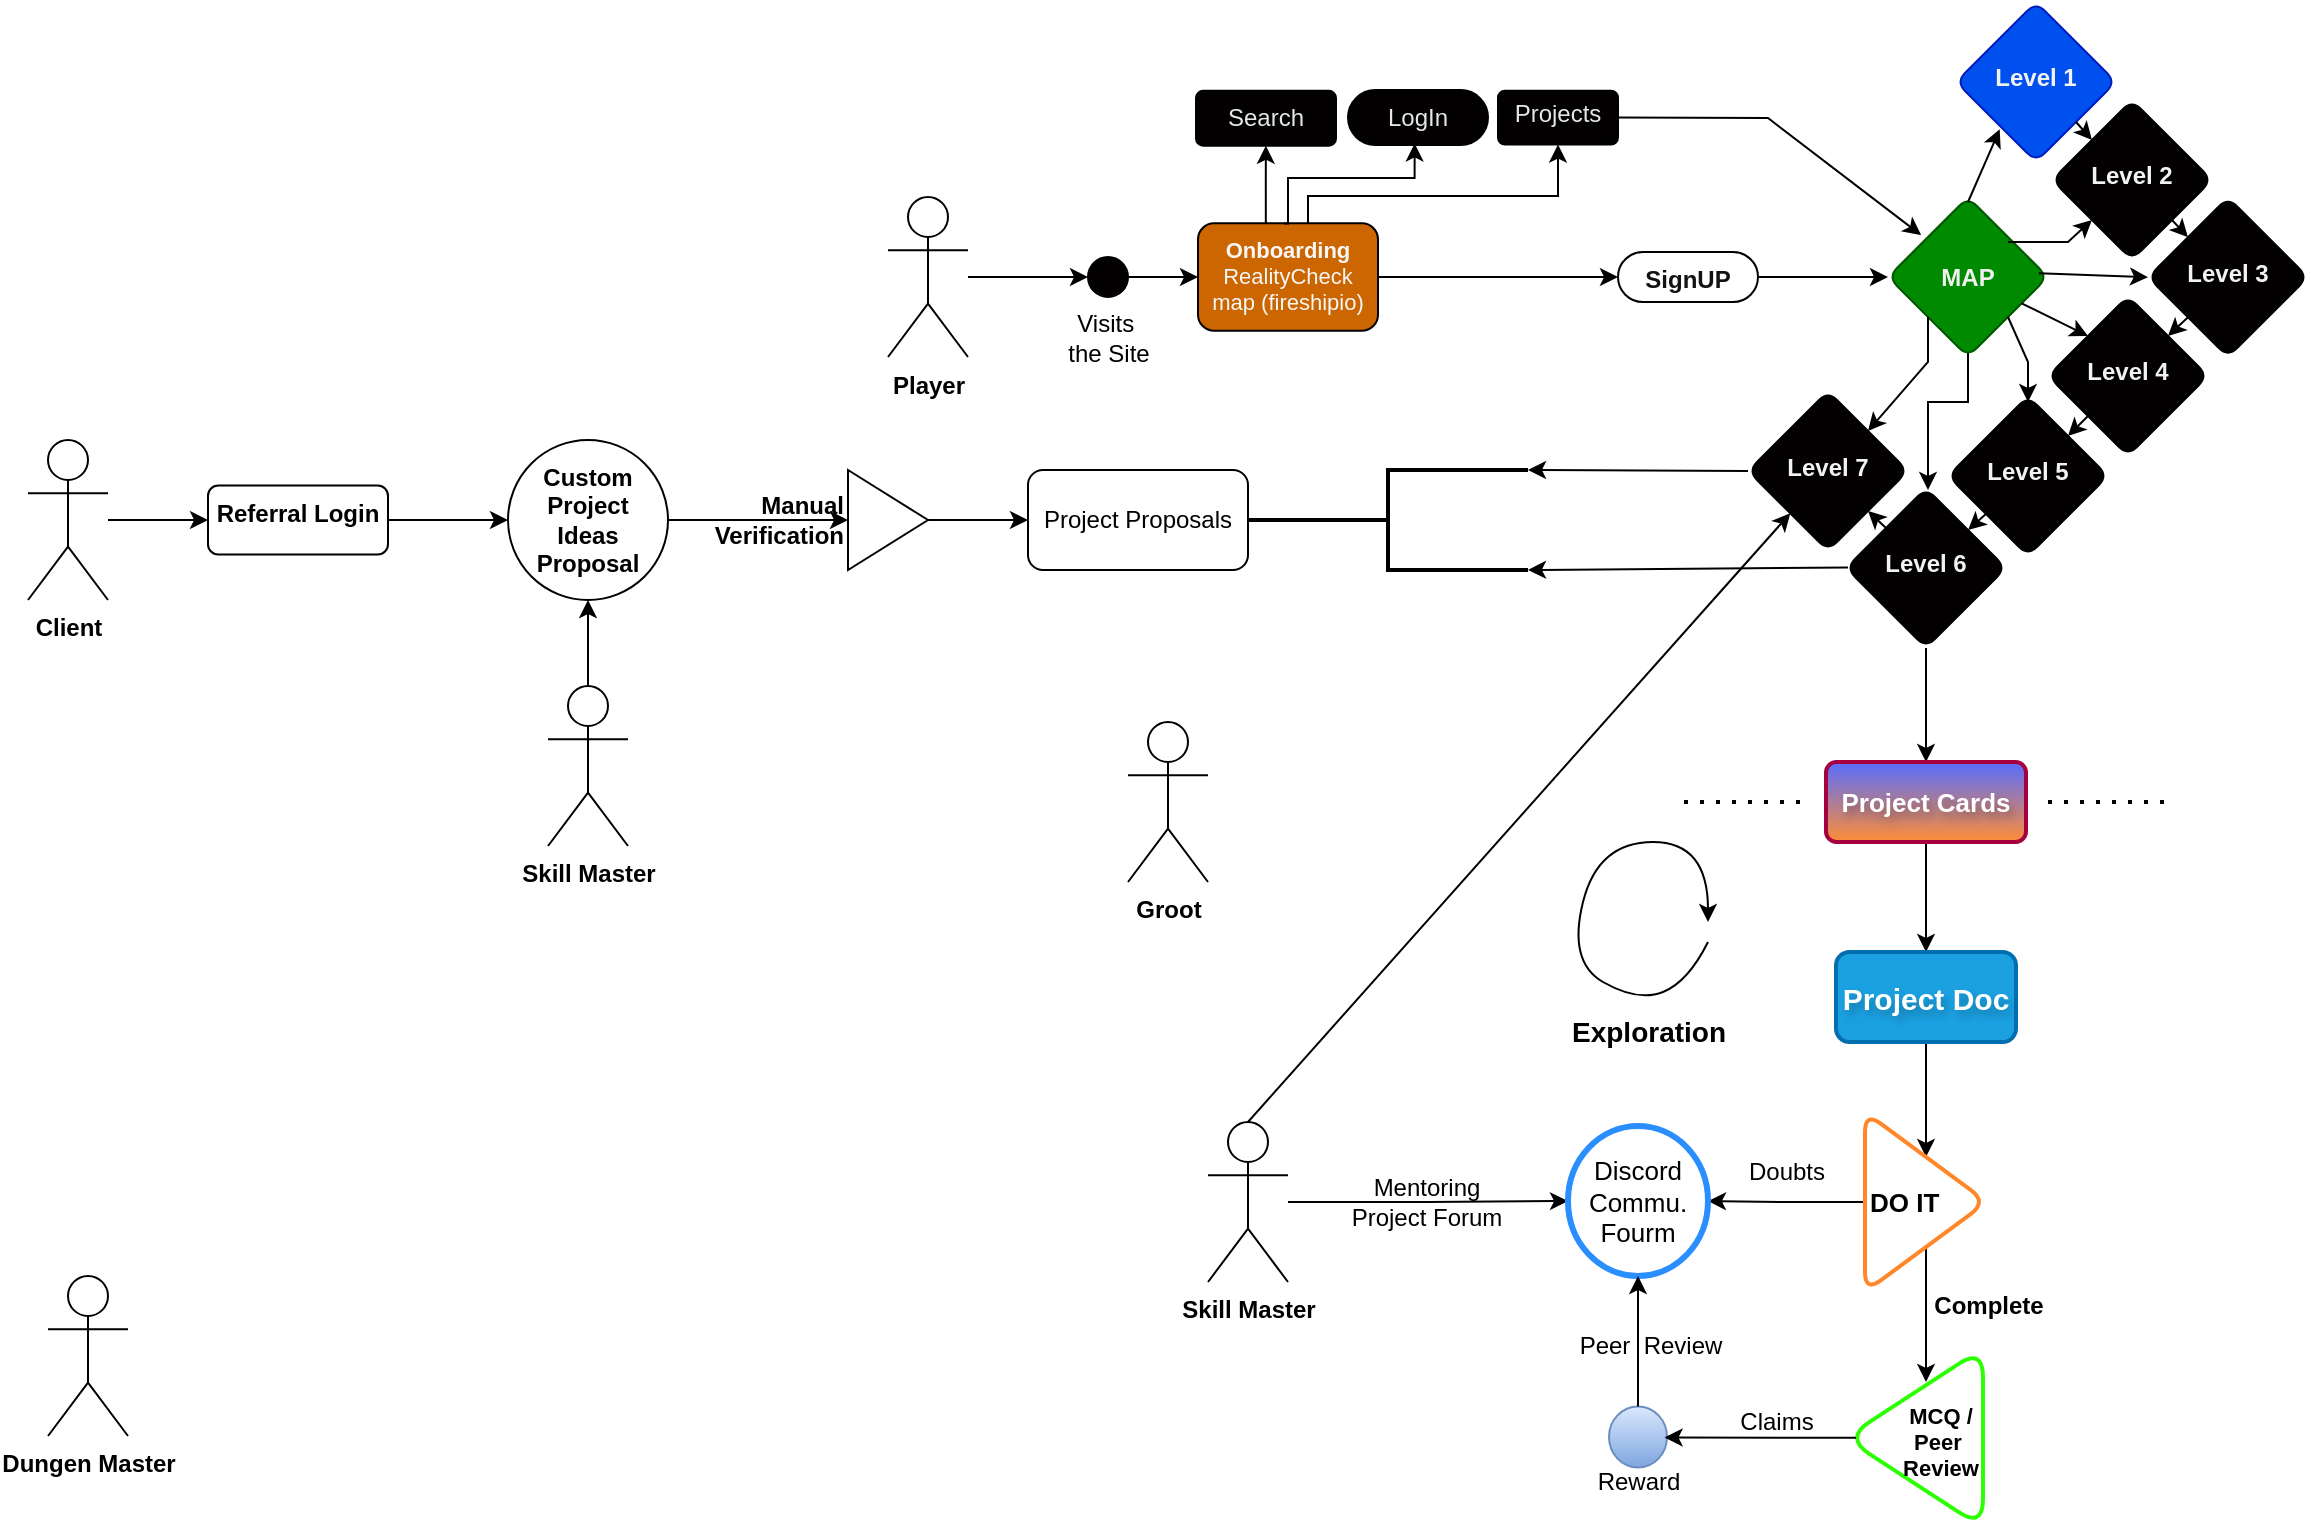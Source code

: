 <mxfile version="24.7.7">
  <diagram name="Page-1" id="eGerFE4Rf8FAYiZ98_NA">
    <mxGraphModel dx="2191" dy="752" grid="1" gridSize="10" guides="1" tooltips="1" connect="1" arrows="1" fold="1" page="1" pageScale="1" pageWidth="850" pageHeight="1100" math="0" shadow="0">
      <root>
        <mxCell id="0" />
        <mxCell id="1" parent="0" />
        <mxCell id="n3ImuVNXiSJUvUDemmLi-9" value="" style="edgeStyle=orthogonalEdgeStyle;rounded=0;orthogonalLoop=1;jettySize=auto;html=1;" parent="1" source="n3ImuVNXiSJUvUDemmLi-1" target="n3ImuVNXiSJUvUDemmLi-8" edge="1">
          <mxGeometry relative="1" as="geometry" />
        </mxCell>
        <mxCell id="n3ImuVNXiSJUvUDemmLi-1" value="&lt;b&gt;Player&lt;br&gt;&lt;/b&gt;" style="shape=umlActor;verticalLabelPosition=bottom;verticalAlign=top;html=1;outlineConnect=0;" parent="1" vertex="1">
          <mxGeometry x="120" y="97.5" width="40" height="80" as="geometry" />
        </mxCell>
        <mxCell id="eRNYIj-CRV8q_Qukp-I2-65" value="" style="edgeStyle=orthogonalEdgeStyle;rounded=0;orthogonalLoop=1;jettySize=auto;html=1;" parent="1" source="n3ImuVNXiSJUvUDemmLi-2" target="eRNYIj-CRV8q_Qukp-I2-48" edge="1">
          <mxGeometry relative="1" as="geometry" />
        </mxCell>
        <mxCell id="n3ImuVNXiSJUvUDemmLi-2" value="&lt;b&gt;Skill Master&lt;/b&gt;" style="shape=umlActor;verticalLabelPosition=bottom;verticalAlign=top;html=1;outlineConnect=0;" parent="1" vertex="1">
          <mxGeometry x="280" y="560" width="40" height="80" as="geometry" />
        </mxCell>
        <mxCell id="n3ImuVNXiSJUvUDemmLi-3" value="&lt;b&gt;Groot&lt;/b&gt;" style="shape=umlActor;verticalLabelPosition=bottom;verticalAlign=top;html=1;outlineConnect=0;" parent="1" vertex="1">
          <mxGeometry x="240" y="360" width="40" height="80" as="geometry" />
        </mxCell>
        <mxCell id="n3ImuVNXiSJUvUDemmLi-4" value="&lt;b&gt;Dungen Master&lt;/b&gt;" style="shape=umlActor;verticalLabelPosition=bottom;verticalAlign=top;html=1;outlineConnect=0;" parent="1" vertex="1">
          <mxGeometry x="-300" y="637" width="40" height="80" as="geometry" />
        </mxCell>
        <mxCell id="n3ImuVNXiSJUvUDemmLi-16" value="" style="edgeStyle=orthogonalEdgeStyle;rounded=0;orthogonalLoop=1;jettySize=auto;html=1;" parent="1" source="n3ImuVNXiSJUvUDemmLi-8" target="n3ImuVNXiSJUvUDemmLi-15" edge="1">
          <mxGeometry relative="1" as="geometry" />
        </mxCell>
        <mxCell id="n3ImuVNXiSJUvUDemmLi-8" value="" style="ellipse;whiteSpace=wrap;html=1;verticalAlign=top;gradientColor=none;fillColor=#030002;" parent="1" vertex="1">
          <mxGeometry x="220" y="127.5" width="20" height="20" as="geometry" />
        </mxCell>
        <mxCell id="n3ImuVNXiSJUvUDemmLi-10" value="&lt;div style=&quot;line-height: 90%;&quot; align=&quot;center&quot;&gt;&lt;font color=&quot;#e6e6e6&quot;&gt;Projects&lt;br&gt;&lt;/font&gt;&lt;/div&gt;" style="rounded=1;whiteSpace=wrap;html=1;verticalAlign=top;fillColor=#030002;gradientColor=none;align=center;arcSize=13;" parent="1" vertex="1">
          <mxGeometry x="425" y="44.37" width="60" height="26.88" as="geometry" />
        </mxCell>
        <mxCell id="n3ImuVNXiSJUvUDemmLi-12" value="&lt;div&gt;Visits&amp;nbsp;&lt;/div&gt;&lt;div&gt;the Site&lt;/div&gt;" style="text;html=1;align=center;verticalAlign=middle;resizable=0;points=[];autosize=1;strokeColor=none;fillColor=none;" parent="1" vertex="1">
          <mxGeometry x="200" y="147.5" width="60" height="40" as="geometry" />
        </mxCell>
        <mxCell id="n3ImuVNXiSJUvUDemmLi-18" value="" style="edgeStyle=orthogonalEdgeStyle;rounded=0;orthogonalLoop=1;jettySize=auto;html=1;" parent="1" source="n3ImuVNXiSJUvUDemmLi-15" target="n3ImuVNXiSJUvUDemmLi-10" edge="1">
          <mxGeometry relative="1" as="geometry">
            <Array as="points">
              <mxPoint x="330" y="97" />
              <mxPoint x="455" y="97" />
            </Array>
          </mxGeometry>
        </mxCell>
        <mxCell id="n3ImuVNXiSJUvUDemmLi-22" value="" style="edgeStyle=orthogonalEdgeStyle;rounded=0;orthogonalLoop=1;jettySize=auto;html=1;" parent="1" source="n3ImuVNXiSJUvUDemmLi-15" target="n3ImuVNXiSJUvUDemmLi-21" edge="1">
          <mxGeometry relative="1" as="geometry" />
        </mxCell>
        <mxCell id="eRNYIj-CRV8q_Qukp-I2-2" value="" style="edgeStyle=orthogonalEdgeStyle;rounded=0;orthogonalLoop=1;jettySize=auto;html=1;" parent="1" edge="1">
          <mxGeometry relative="1" as="geometry">
            <mxPoint x="308.92" y="110.63" as="sourcePoint" />
            <mxPoint x="308.92" y="71.87" as="targetPoint" />
            <Array as="points">
              <mxPoint x="308.92" y="90" />
              <mxPoint x="308.92" y="90" />
            </Array>
          </mxGeometry>
        </mxCell>
        <mxCell id="n3ImuVNXiSJUvUDemmLi-15" value="&lt;div style=&quot;font-size: 11px;&quot;&gt;&lt;font style=&quot;font-size: 11px;&quot; color=&quot;#f7f7f7&quot;&gt;&lt;b&gt;Onboarding&lt;/b&gt;&lt;/font&gt;&lt;/div&gt;&lt;div style=&quot;font-size: 11px;&quot;&gt;&lt;font style=&quot;font-size: 11px;&quot; color=&quot;#f7f7f7&quot;&gt;RealityCheck map (fireshipio)&lt;br&gt;&lt;/font&gt;&lt;/div&gt;" style="rounded=1;whiteSpace=wrap;html=1;verticalAlign=top;fillColor=#CC6600;gradientColor=none;" parent="1" vertex="1">
          <mxGeometry x="275" y="110.63" width="90" height="53.75" as="geometry" />
        </mxCell>
        <mxCell id="n3ImuVNXiSJUvUDemmLi-19" value="&lt;font color=&quot;#e6e6e6&quot;&gt;LogIn&lt;/font&gt;" style="rounded=1;whiteSpace=wrap;html=1;verticalAlign=top;fillColor=#030002;gradientColor=none;align=center;arcSize=50;" parent="1" vertex="1">
          <mxGeometry x="350" y="44.06" width="70" height="27.5" as="geometry" />
        </mxCell>
        <mxCell id="n3ImuVNXiSJUvUDemmLi-20" value="" style="edgeStyle=orthogonalEdgeStyle;rounded=0;orthogonalLoop=1;jettySize=auto;html=1;entryX=0.476;entryY=0.97;entryDx=0;entryDy=0;entryPerimeter=0;exitX=0.477;exitY=0.002;exitDx=0;exitDy=0;exitPerimeter=0;" parent="1" source="n3ImuVNXiSJUvUDemmLi-15" edge="1">
          <mxGeometry relative="1" as="geometry">
            <mxPoint x="320.27" y="113.049" as="sourcePoint" />
            <Array as="points">
              <mxPoint x="320" y="111" />
              <mxPoint x="320" y="88" />
              <mxPoint x="383" y="88" />
            </Array>
            <mxPoint x="383.32" y="70.735" as="targetPoint" />
          </mxGeometry>
        </mxCell>
        <mxCell id="eRNYIj-CRV8q_Qukp-I2-5" value="" style="edgeStyle=orthogonalEdgeStyle;rounded=0;orthogonalLoop=1;jettySize=auto;html=1;" parent="1" source="n3ImuVNXiSJUvUDemmLi-21" target="eRNYIj-CRV8q_Qukp-I2-3" edge="1">
          <mxGeometry relative="1" as="geometry" />
        </mxCell>
        <mxCell id="n3ImuVNXiSJUvUDemmLi-21" value="&lt;b&gt;&lt;font color=&quot;#121212&quot;&gt;SignUP&lt;/font&gt;&lt;/b&gt;" style="rounded=1;whiteSpace=wrap;html=1;verticalAlign=top;fillColor=none;gradientColor=none;arcSize=50;" parent="1" vertex="1">
          <mxGeometry x="485" y="125" width="70" height="25" as="geometry" />
        </mxCell>
        <mxCell id="eRNYIj-CRV8q_Qukp-I2-1" value="&lt;font color=&quot;#e6e6e6&quot;&gt;Search&lt;/font&gt;" style="rounded=1;whiteSpace=wrap;html=1;verticalAlign=top;fillColor=#030002;gradientColor=none;align=center;arcSize=13;" parent="1" vertex="1">
          <mxGeometry x="274" y="44.37" width="70" height="27.5" as="geometry" />
        </mxCell>
        <mxCell id="eRNYIj-CRV8q_Qukp-I2-7" value="" style="edgeStyle=orthogonalEdgeStyle;rounded=0;orthogonalLoop=1;jettySize=auto;html=1;" parent="1" target="eRNYIj-CRV8q_Qukp-I2-6" edge="1">
          <mxGeometry relative="1" as="geometry">
            <mxPoint x="660" y="170" as="sourcePoint" />
            <Array as="points">
              <mxPoint x="660" y="200" />
              <mxPoint x="640" y="200" />
            </Array>
          </mxGeometry>
        </mxCell>
        <mxCell id="eRNYIj-CRV8q_Qukp-I2-3" value="&lt;p style=&quot;line-height: 350%;&quot;&gt;&lt;font color=&quot;#f0f0f0&quot;&gt;&lt;b&gt;MAP&lt;/b&gt;&lt;/font&gt;&lt;/p&gt;" style="rhombus;whiteSpace=wrap;html=1;verticalAlign=top;fillColor=#008a00;rounded=1;arcSize=13;strokeColor=#005700;fontColor=#ffffff;" parent="1" vertex="1">
          <mxGeometry x="620" y="97.5" width="80" height="80" as="geometry" />
        </mxCell>
        <mxCell id="eRNYIj-CRV8q_Qukp-I2-26" value="" style="edgeStyle=orthogonalEdgeStyle;rounded=0;orthogonalLoop=1;jettySize=auto;html=1;" parent="1" source="eRNYIj-CRV8q_Qukp-I2-6" target="eRNYIj-CRV8q_Qukp-I2-25" edge="1">
          <mxGeometry relative="1" as="geometry" />
        </mxCell>
        <mxCell id="eRNYIj-CRV8q_Qukp-I2-6" value="&lt;p style=&quot;line-height: 320%;&quot;&gt;&lt;font color=&quot;#f2f2f2&quot;&gt;&lt;b&gt;Level 6&lt;/b&gt;&lt;/font&gt;&lt;/p&gt;" style="rhombus;whiteSpace=wrap;html=1;verticalAlign=top;fillColor=#030002;rounded=1;gradientColor=none;arcSize=13;" parent="1" vertex="1">
          <mxGeometry x="599" y="243" width="80" height="80" as="geometry" />
        </mxCell>
        <mxCell id="eRNYIj-CRV8q_Qukp-I2-11" value="&lt;p style=&quot;line-height: 320%;&quot;&gt;&lt;font color=&quot;#f2f2f2&quot;&gt;&lt;b&gt;Level 4&lt;/b&gt;&lt;/font&gt;&lt;/p&gt;" style="rhombus;whiteSpace=wrap;html=1;verticalAlign=top;fillColor=#030002;rounded=1;gradientColor=none;arcSize=13;" parent="1" vertex="1">
          <mxGeometry x="700" y="147" width="80" height="80" as="geometry" />
        </mxCell>
        <mxCell id="eRNYIj-CRV8q_Qukp-I2-13" value="&lt;p style=&quot;line-height: 320%;&quot;&gt;&lt;font color=&quot;#f2f2f2&quot;&gt;&lt;b&gt;Level 5&lt;br&gt;&lt;/b&gt;&lt;/font&gt;&lt;/p&gt;" style="rhombus;whiteSpace=wrap;html=1;verticalAlign=top;fillColor=#030002;rounded=1;gradientColor=none;arcSize=13;" parent="1" vertex="1">
          <mxGeometry x="650" y="197" width="80" height="80" as="geometry" />
        </mxCell>
        <mxCell id="eRNYIj-CRV8q_Qukp-I2-14" value="&lt;p style=&quot;line-height: 320%;&quot;&gt;&lt;font color=&quot;#f2f2f2&quot;&gt;&lt;b&gt;Level 3&lt;br&gt;&lt;/b&gt;&lt;/font&gt;&lt;/p&gt;" style="rhombus;whiteSpace=wrap;html=1;verticalAlign=top;fillColor=#030002;rounded=1;gradientColor=none;arcSize=13;" parent="1" vertex="1">
          <mxGeometry x="750" y="97.63" width="80" height="80" as="geometry" />
        </mxCell>
        <mxCell id="eRNYIj-CRV8q_Qukp-I2-15" value="&lt;p style=&quot;line-height: 320%;&quot;&gt;&lt;font color=&quot;#f2f2f2&quot;&gt;&lt;b&gt;Level 2&lt;/b&gt;&lt;/font&gt;&lt;/p&gt;" style="rhombus;whiteSpace=wrap;html=1;verticalAlign=top;fillColor=#030002;rounded=1;gradientColor=none;arcSize=13;" parent="1" vertex="1">
          <mxGeometry x="702" y="49" width="80" height="80" as="geometry" />
        </mxCell>
        <mxCell id="eRNYIj-CRV8q_Qukp-I2-16" value="&lt;p style=&quot;line-height: 320%;&quot;&gt;&lt;font color=&quot;#f2f2f2&quot;&gt;&lt;b&gt;Level 1&lt;/b&gt;&lt;/font&gt;&lt;/p&gt;" style="rhombus;whiteSpace=wrap;html=1;verticalAlign=top;fillColor=#0050ef;rounded=1;arcSize=13;strokeColor=#001DBC;fontColor=#ffffff;" parent="1" vertex="1">
          <mxGeometry x="654" width="80" height="80" as="geometry" />
        </mxCell>
        <mxCell id="eRNYIj-CRV8q_Qukp-I2-17" value="&lt;p style=&quot;line-height: 320%;&quot;&gt;&lt;font color=&quot;#f2f2f2&quot;&gt;&lt;b&gt;Level 7&lt;br&gt;&lt;/b&gt;&lt;/font&gt;&lt;/p&gt;" style="rhombus;whiteSpace=wrap;html=1;verticalAlign=top;fillColor=#030002;rounded=1;gradientColor=none;arcSize=13;" parent="1" vertex="1">
          <mxGeometry x="550" y="194.5" width="80" height="80" as="geometry" />
        </mxCell>
        <mxCell id="eRNYIj-CRV8q_Qukp-I2-18" value="" style="endArrow=classic;html=1;rounded=0;entryX=0.207;entryY=0.238;entryDx=0;entryDy=0;exitX=1;exitY=0.5;exitDx=0;exitDy=0;entryPerimeter=0;" parent="1" source="n3ImuVNXiSJUvUDemmLi-10" target="eRNYIj-CRV8q_Qukp-I2-3" edge="1">
          <mxGeometry width="50" height="50" relative="1" as="geometry">
            <mxPoint x="590" y="180" as="sourcePoint" />
            <mxPoint x="640" y="130" as="targetPoint" />
            <Array as="points">
              <mxPoint x="560" y="58" />
            </Array>
          </mxGeometry>
        </mxCell>
        <mxCell id="eRNYIj-CRV8q_Qukp-I2-19" value="" style="endArrow=classic;html=1;rounded=0;entryX=1;entryY=0;entryDx=0;entryDy=0;exitX=0;exitY=1;exitDx=0;exitDy=0;" parent="1" source="eRNYIj-CRV8q_Qukp-I2-3" target="eRNYIj-CRV8q_Qukp-I2-17" edge="1">
          <mxGeometry width="50" height="50" relative="1" as="geometry">
            <mxPoint x="445" y="38" as="sourcePoint" />
            <mxPoint x="650" y="128" as="targetPoint" />
            <Array as="points">
              <mxPoint x="640" y="180" />
            </Array>
          </mxGeometry>
        </mxCell>
        <mxCell id="eRNYIj-CRV8q_Qukp-I2-20" value="" style="endArrow=classic;html=1;rounded=0;exitX=1;exitY=1;exitDx=0;exitDy=0;" parent="1" source="eRNYIj-CRV8q_Qukp-I2-3" edge="1">
          <mxGeometry width="50" height="50" relative="1" as="geometry">
            <mxPoint x="650" y="168" as="sourcePoint" />
            <mxPoint x="690" y="200" as="targetPoint" />
            <Array as="points">
              <mxPoint x="690" y="180" />
            </Array>
          </mxGeometry>
        </mxCell>
        <mxCell id="eRNYIj-CRV8q_Qukp-I2-21" value="" style="endArrow=classic;html=1;rounded=0;entryX=0.273;entryY=0.796;entryDx=0;entryDy=0;entryPerimeter=0;" parent="1" target="eRNYIj-CRV8q_Qukp-I2-16" edge="1">
          <mxGeometry width="50" height="50" relative="1" as="geometry">
            <mxPoint x="660" y="100" as="sourcePoint" />
            <mxPoint x="780" y="60" as="targetPoint" />
            <Array as="points" />
          </mxGeometry>
        </mxCell>
        <mxCell id="eRNYIj-CRV8q_Qukp-I2-22" value="" style="endArrow=classic;html=1;rounded=0;entryX=0;entryY=0.5;entryDx=0;entryDy=0;exitX=0.943;exitY=0.476;exitDx=0;exitDy=0;exitPerimeter=0;" parent="1" source="eRNYIj-CRV8q_Qukp-I2-3" target="eRNYIj-CRV8q_Qukp-I2-14" edge="1">
          <mxGeometry width="50" height="50" relative="1" as="geometry">
            <mxPoint x="700" y="138" as="sourcePoint" />
            <mxPoint x="920" y="207.5" as="targetPoint" />
            <Array as="points" />
          </mxGeometry>
        </mxCell>
        <mxCell id="eRNYIj-CRV8q_Qukp-I2-23" value="" style="endArrow=classic;html=1;rounded=0;entryX=0;entryY=0;entryDx=0;entryDy=0;" parent="1" source="eRNYIj-CRV8q_Qukp-I2-3" target="eRNYIj-CRV8q_Qukp-I2-11" edge="1">
          <mxGeometry width="50" height="50" relative="1" as="geometry">
            <mxPoint x="690" y="150" as="sourcePoint" />
            <mxPoint x="940" y="41.87" as="targetPoint" />
            <Array as="points" />
          </mxGeometry>
        </mxCell>
        <mxCell id="eRNYIj-CRV8q_Qukp-I2-24" value="" style="endArrow=classic;html=1;rounded=0;entryX=0;entryY=1;entryDx=0;entryDy=0;" parent="1" target="eRNYIj-CRV8q_Qukp-I2-15" edge="1">
          <mxGeometry width="50" height="50" relative="1" as="geometry">
            <mxPoint x="680" y="120" as="sourcePoint" />
            <mxPoint x="735" y="70" as="targetPoint" />
            <Array as="points">
              <mxPoint x="710" y="120" />
            </Array>
          </mxGeometry>
        </mxCell>
        <mxCell id="eRNYIj-CRV8q_Qukp-I2-42" value="" style="edgeStyle=orthogonalEdgeStyle;rounded=0;orthogonalLoop=1;jettySize=auto;html=1;" parent="1" source="eRNYIj-CRV8q_Qukp-I2-25" target="eRNYIj-CRV8q_Qukp-I2-41" edge="1">
          <mxGeometry relative="1" as="geometry" />
        </mxCell>
        <mxCell id="eRNYIj-CRV8q_Qukp-I2-25" value="&lt;b style=&quot;font-size: 13px;&quot;&gt;&lt;font style=&quot;font-size: 13px;&quot;&gt;Project Cards&lt;br style=&quot;font-size: 13px;&quot;&gt;&lt;/font&gt;&lt;/b&gt;" style="rounded=1;whiteSpace=wrap;html=1;verticalAlign=middle;fillColor=#FF8D36;arcSize=13;strokeWidth=2;shadow=0;textShadow=1;fontSize=13;fontColor=#ffffff;strokeColor=#A50040;gradientDirection=north;gradientColor=#576DFF;" parent="1" vertex="1">
          <mxGeometry x="589" y="380" width="100" height="40" as="geometry" />
        </mxCell>
        <mxCell id="eRNYIj-CRV8q_Qukp-I2-27" value="" style="endArrow=classic;html=1;rounded=0;entryX=0;entryY=0;entryDx=0;entryDy=0;exitX=1;exitY=1;exitDx=0;exitDy=0;" parent="1" source="eRNYIj-CRV8q_Qukp-I2-16" target="eRNYIj-CRV8q_Qukp-I2-15" edge="1">
          <mxGeometry width="50" height="50" relative="1" as="geometry">
            <mxPoint x="570" y="270" as="sourcePoint" />
            <mxPoint x="620" y="220" as="targetPoint" />
          </mxGeometry>
        </mxCell>
        <mxCell id="eRNYIj-CRV8q_Qukp-I2-28" value="" style="endArrow=classic;html=1;rounded=0;entryX=0;entryY=0;entryDx=0;entryDy=0;exitX=1;exitY=1;exitDx=0;exitDy=0;" parent="1" source="eRNYIj-CRV8q_Qukp-I2-15" target="eRNYIj-CRV8q_Qukp-I2-14" edge="1">
          <mxGeometry width="50" height="50" relative="1" as="geometry">
            <mxPoint x="762" y="122" as="sourcePoint" />
            <mxPoint x="770" y="131" as="targetPoint" />
          </mxGeometry>
        </mxCell>
        <mxCell id="eRNYIj-CRV8q_Qukp-I2-29" value="" style="endArrow=classic;html=1;rounded=0;entryX=1;entryY=0;entryDx=0;entryDy=0;exitX=0;exitY=1;exitDx=0;exitDy=0;" parent="1" source="eRNYIj-CRV8q_Qukp-I2-14" target="eRNYIj-CRV8q_Qukp-I2-11" edge="1">
          <mxGeometry width="50" height="50" relative="1" as="geometry">
            <mxPoint x="734" y="80" as="sourcePoint" />
            <mxPoint x="742" y="89" as="targetPoint" />
          </mxGeometry>
        </mxCell>
        <mxCell id="eRNYIj-CRV8q_Qukp-I2-30" value="" style="endArrow=classic;html=1;rounded=0;entryX=1;entryY=0;entryDx=0;entryDy=0;exitX=0;exitY=1;exitDx=0;exitDy=0;" parent="1" source="eRNYIj-CRV8q_Qukp-I2-11" target="eRNYIj-CRV8q_Qukp-I2-13" edge="1">
          <mxGeometry width="50" height="50" relative="1" as="geometry">
            <mxPoint x="744" y="90" as="sourcePoint" />
            <mxPoint x="752" y="99" as="targetPoint" />
          </mxGeometry>
        </mxCell>
        <mxCell id="eRNYIj-CRV8q_Qukp-I2-33" value="" style="endArrow=classic;html=1;rounded=0;" parent="1" source="eRNYIj-CRV8q_Qukp-I2-13" target="eRNYIj-CRV8q_Qukp-I2-6" edge="1">
          <mxGeometry width="50" height="50" relative="1" as="geometry">
            <mxPoint x="669" y="248.96" as="sourcePoint" />
            <mxPoint x="659" y="262" as="targetPoint" />
          </mxGeometry>
        </mxCell>
        <mxCell id="eRNYIj-CRV8q_Qukp-I2-34" value="" style="endArrow=classic;html=1;rounded=0;entryX=1;entryY=1;entryDx=0;entryDy=0;exitX=0;exitY=0;exitDx=0;exitDy=0;" parent="1" source="eRNYIj-CRV8q_Qukp-I2-6" target="eRNYIj-CRV8q_Qukp-I2-17" edge="1">
          <mxGeometry width="50" height="50" relative="1" as="geometry">
            <mxPoint x="610" y="230" as="sourcePoint" />
            <mxPoint x="660" y="180" as="targetPoint" />
          </mxGeometry>
        </mxCell>
        <mxCell id="eRNYIj-CRV8q_Qukp-I2-47" value="" style="edgeStyle=orthogonalEdgeStyle;rounded=0;orthogonalLoop=1;jettySize=auto;html=1;" parent="1" source="eRNYIj-CRV8q_Qukp-I2-41" target="eRNYIj-CRV8q_Qukp-I2-46" edge="1">
          <mxGeometry relative="1" as="geometry" />
        </mxCell>
        <mxCell id="eRNYIj-CRV8q_Qukp-I2-41" value="&lt;b style=&quot;font-size: 15px;&quot;&gt;Project Doc&lt;br style=&quot;font-size: 15px;&quot;&gt;&lt;/b&gt;" style="whiteSpace=wrap;html=1;fillColor=#1ba1e2;rounded=1;arcSize=15;strokeWidth=2;textShadow=1;fontSize=15;shadow=0;glass=0;fontColor=#ffffff;strokeColor=#006EAF;" parent="1" vertex="1">
          <mxGeometry x="594" y="475" width="90" height="45" as="geometry" />
        </mxCell>
        <mxCell id="eRNYIj-CRV8q_Qukp-I2-44" value="" style="endArrow=none;dashed=1;html=1;dashPattern=1 3;strokeWidth=2;rounded=0;" parent="1" edge="1">
          <mxGeometry width="50" height="50" relative="1" as="geometry">
            <mxPoint x="700" y="400" as="sourcePoint" />
            <mxPoint x="760" y="400" as="targetPoint" />
          </mxGeometry>
        </mxCell>
        <mxCell id="eRNYIj-CRV8q_Qukp-I2-45" value="" style="endArrow=none;dashed=1;html=1;dashPattern=1 3;strokeWidth=2;rounded=0;" parent="1" edge="1">
          <mxGeometry width="50" height="50" relative="1" as="geometry">
            <mxPoint x="518" y="400" as="sourcePoint" />
            <mxPoint x="578" y="400" as="targetPoint" />
          </mxGeometry>
        </mxCell>
        <mxCell id="eRNYIj-CRV8q_Qukp-I2-49" value="" style="edgeStyle=orthogonalEdgeStyle;rounded=0;orthogonalLoop=1;jettySize=auto;html=1;" parent="1" source="eRNYIj-CRV8q_Qukp-I2-46" target="eRNYIj-CRV8q_Qukp-I2-48" edge="1">
          <mxGeometry relative="1" as="geometry" />
        </mxCell>
        <mxCell id="eRNYIj-CRV8q_Qukp-I2-51" value="" style="edgeStyle=orthogonalEdgeStyle;rounded=0;orthogonalLoop=1;jettySize=auto;html=1;entryX=0.399;entryY=0.811;entryDx=0;entryDy=0;entryPerimeter=0;" parent="1" source="eRNYIj-CRV8q_Qukp-I2-46" target="eRNYIj-CRV8q_Qukp-I2-50" edge="1">
          <mxGeometry relative="1" as="geometry">
            <Array as="points">
              <mxPoint x="639" y="690" />
            </Array>
          </mxGeometry>
        </mxCell>
        <mxCell id="eRNYIj-CRV8q_Qukp-I2-46" value="&lt;b style=&quot;font-size: 13px;&quot;&gt;DO IT&lt;/b&gt;" style="triangle;whiteSpace=wrap;html=1;fontSize=13;fillColor=none;rounded=1;gradientColor=none;arcSize=20;strokeWidth=2;shadow=0;glass=0;rotation=0;verticalAlign=middle;align=left;strokeColor=#FF8629;" parent="1" vertex="1">
          <mxGeometry x="608.5" y="555" width="61" height="90" as="geometry" />
        </mxCell>
        <mxCell id="eRNYIj-CRV8q_Qukp-I2-48" value="&lt;div&gt;Discord&lt;/div&gt;&lt;div&gt;Commu.&lt;/div&gt;&lt;div&gt;Fourm&lt;br&gt;&lt;/div&gt;" style="ellipse;whiteSpace=wrap;html=1;fontSize=13;align=center;fillColor=none;rounded=1;gradientColor=none;arcSize=15;strokeWidth=3;shadow=0;glass=0;strokeColor=#2B8EFF;" parent="1" vertex="1">
          <mxGeometry x="460" y="562" width="70" height="75" as="geometry" />
        </mxCell>
        <mxCell id="eRNYIj-CRV8q_Qukp-I2-50" value="" style="triangle;whiteSpace=wrap;html=1;fontSize=13;fillColor=none;rounded=1;gradientColor=none;arcSize=29;strokeWidth=2;shadow=0;glass=0;rotation=-180;verticalAlign=middle;align=left;strokeColor=#2BFF00;" parent="1" vertex="1">
          <mxGeometry x="598.5" y="673" width="69" height="90" as="geometry" />
        </mxCell>
        <mxCell id="eRNYIj-CRV8q_Qukp-I2-52" value="&lt;div style=&quot;font-size: 11px;&quot;&gt;&lt;font style=&quot;font-size: 11px;&quot;&gt;&lt;b&gt;MCQ /&lt;/b&gt;&lt;/font&gt;&lt;/div&gt;&lt;div style=&quot;font-size: 11px;&quot;&gt;&lt;font style=&quot;font-size: 11px;&quot;&gt;&lt;b&gt;Peer&amp;nbsp;&lt;/b&gt;&lt;/font&gt;&lt;/div&gt;&lt;div style=&quot;font-size: 11px;&quot;&gt;&lt;font style=&quot;font-size: 11px;&quot;&gt;&lt;b&gt;Review&lt;br&gt;&lt;/b&gt;&lt;/font&gt;&lt;/div&gt;" style="text;html=1;align=center;verticalAlign=middle;resizable=0;points=[];autosize=1;strokeColor=none;fillColor=none;" parent="1" vertex="1">
          <mxGeometry x="616" y="695" width="60" height="50" as="geometry" />
        </mxCell>
        <mxCell id="eRNYIj-CRV8q_Qukp-I2-53" value="" style="ellipse;whiteSpace=wrap;html=1;fillColor=#dae8fc;strokeColor=#6c8ebf;gradientColor=#7ea6e0;" parent="1" vertex="1">
          <mxGeometry x="480.5" y="702.23" width="29" height="30.53" as="geometry" />
        </mxCell>
        <mxCell id="eRNYIj-CRV8q_Qukp-I2-55" value="" style="endArrow=classic;html=1;rounded=0;entryX=0.958;entryY=0.507;entryDx=0;entryDy=0;entryPerimeter=0;exitX=0.92;exitY=0.501;exitDx=0;exitDy=0;exitPerimeter=0;" parent="1" source="eRNYIj-CRV8q_Qukp-I2-50" target="eRNYIj-CRV8q_Qukp-I2-53" edge="1">
          <mxGeometry width="50" height="50" relative="1" as="geometry">
            <mxPoint x="600" y="710" as="sourcePoint" />
            <mxPoint x="650" y="660" as="targetPoint" />
          </mxGeometry>
        </mxCell>
        <mxCell id="eRNYIj-CRV8q_Qukp-I2-58" value="" style="edgeStyle=orthogonalEdgeStyle;rounded=0;orthogonalLoop=1;jettySize=auto;html=1;exitX=0.5;exitY=0;exitDx=0;exitDy=0;" parent="1" source="eRNYIj-CRV8q_Qukp-I2-53" target="eRNYIj-CRV8q_Qukp-I2-48" edge="1">
          <mxGeometry relative="1" as="geometry">
            <Array as="points" />
            <mxPoint x="495" y="759.5" as="sourcePoint" />
          </mxGeometry>
        </mxCell>
        <mxCell id="eRNYIj-CRV8q_Qukp-I2-59" value="Peer&amp;nbsp; Review" style="text;html=1;align=center;verticalAlign=middle;resizable=0;points=[];autosize=1;strokeColor=none;fillColor=none;rotation=0;" parent="1" vertex="1">
          <mxGeometry x="456" y="657" width="90" height="30" as="geometry" />
        </mxCell>
        <mxCell id="eRNYIj-CRV8q_Qukp-I2-60" value="Doubts" style="text;html=1;align=center;verticalAlign=middle;resizable=0;points=[];autosize=1;strokeColor=none;fillColor=none;" parent="1" vertex="1">
          <mxGeometry x="539" y="570" width="60" height="30" as="geometry" />
        </mxCell>
        <mxCell id="eRNYIj-CRV8q_Qukp-I2-66" value="&lt;p style=&quot;line-height: 80%;&quot;&gt;&lt;/p&gt;&lt;div&gt;Mentoring &lt;br&gt;&lt;/div&gt;&lt;div&gt;Project Forum&lt;br&gt;&lt;/div&gt;&lt;p&gt;&lt;/p&gt;" style="text;html=1;align=center;verticalAlign=middle;resizable=0;points=[];autosize=1;strokeColor=none;fillColor=none;spacingTop=0;spacing=0;" parent="1" vertex="1">
          <mxGeometry x="344" y="569.5" width="90" height="60" as="geometry" />
        </mxCell>
        <mxCell id="eRNYIj-CRV8q_Qukp-I2-69" value="Claims" style="text;html=1;align=center;verticalAlign=middle;resizable=0;points=[];autosize=1;strokeColor=none;fillColor=none;" parent="1" vertex="1">
          <mxGeometry x="534" y="695" width="60" height="30" as="geometry" />
        </mxCell>
        <mxCell id="eRNYIj-CRV8q_Qukp-I2-71" value="" style="curved=1;endArrow=classic;html=1;rounded=0;" parent="1" edge="1">
          <mxGeometry width="50" height="50" relative="1" as="geometry">
            <mxPoint x="530" y="470" as="sourcePoint" />
            <mxPoint x="530" y="460" as="targetPoint" />
            <Array as="points">
              <mxPoint x="520" y="490" />
              <mxPoint x="495" y="500" />
              <mxPoint x="460" y="480" />
              <mxPoint x="475" y="420" />
              <mxPoint x="530" y="420" />
            </Array>
          </mxGeometry>
        </mxCell>
        <mxCell id="eRNYIj-CRV8q_Qukp-I2-73" value="&lt;b style=&quot;font-size: 14px;&quot;&gt;Exploration&lt;br&gt;&lt;/b&gt;" style="text;html=1;align=center;verticalAlign=middle;resizable=0;points=[];autosize=1;strokeColor=none;fillColor=none;" parent="1" vertex="1">
          <mxGeometry x="450" y="500" width="100" height="30" as="geometry" />
        </mxCell>
        <mxCell id="LAG4a6FqGndS0A5OYWmv-2" value="&lt;b&gt;Complete&lt;/b&gt;" style="text;html=1;align=center;verticalAlign=middle;resizable=0;points=[];autosize=1;strokeColor=none;fillColor=none;" parent="1" vertex="1">
          <mxGeometry x="630" y="637" width="80" height="30" as="geometry" />
        </mxCell>
        <mxCell id="eRNYIj-CRV8q_Qukp-I2-57" value="Reward" style="text;html=1;align=center;verticalAlign=middle;resizable=0;points=[];autosize=1;strokeColor=none;fillColor=none;" parent="1" vertex="1">
          <mxGeometry x="465" y="725" width="60" height="30" as="geometry" />
        </mxCell>
        <mxCell id="IWe-PYi6Eu2L90YstFDC-7" value="" style="edgeStyle=orthogonalEdgeStyle;rounded=0;orthogonalLoop=1;jettySize=auto;html=1;" edge="1" parent="1" source="IWe-PYi6Eu2L90YstFDC-2" target="IWe-PYi6Eu2L90YstFDC-6">
          <mxGeometry relative="1" as="geometry" />
        </mxCell>
        <mxCell id="IWe-PYi6Eu2L90YstFDC-2" value="&lt;b&gt;Client&lt;/b&gt;" style="shape=umlActor;verticalLabelPosition=bottom;verticalAlign=top;html=1;outlineConnect=0;" vertex="1" parent="1">
          <mxGeometry x="-310" y="219" width="40" height="80" as="geometry" />
        </mxCell>
        <mxCell id="IWe-PYi6Eu2L90YstFDC-9" value="" style="edgeStyle=orthogonalEdgeStyle;rounded=0;orthogonalLoop=1;jettySize=auto;html=1;" edge="1" parent="1" source="IWe-PYi6Eu2L90YstFDC-6">
          <mxGeometry relative="1" as="geometry">
            <mxPoint x="-70.0" y="259.0" as="targetPoint" />
          </mxGeometry>
        </mxCell>
        <mxCell id="IWe-PYi6Eu2L90YstFDC-6" value="&lt;b&gt;Referral Login&lt;br&gt;&lt;/b&gt;" style="rounded=1;whiteSpace=wrap;html=1;verticalAlign=top;" vertex="1" parent="1">
          <mxGeometry x="-220" y="241.75" width="90" height="34.5" as="geometry" />
        </mxCell>
        <mxCell id="IWe-PYi6Eu2L90YstFDC-16" value="" style="edgeStyle=orthogonalEdgeStyle;rounded=0;orthogonalLoop=1;jettySize=auto;html=1;" edge="1" parent="1" source="IWe-PYi6Eu2L90YstFDC-10" target="IWe-PYi6Eu2L90YstFDC-12">
          <mxGeometry relative="1" as="geometry" />
        </mxCell>
        <mxCell id="IWe-PYi6Eu2L90YstFDC-10" value="&lt;b&gt;Skill Master&lt;/b&gt;" style="shape=umlActor;verticalLabelPosition=bottom;verticalAlign=top;html=1;outlineConnect=0;" vertex="1" parent="1">
          <mxGeometry x="-50" y="342" width="40" height="80" as="geometry" />
        </mxCell>
        <mxCell id="IWe-PYi6Eu2L90YstFDC-15" value="" style="edgeStyle=orthogonalEdgeStyle;rounded=0;orthogonalLoop=1;jettySize=auto;html=1;" edge="1" parent="1" source="IWe-PYi6Eu2L90YstFDC-12" target="IWe-PYi6Eu2L90YstFDC-14">
          <mxGeometry relative="1" as="geometry" />
        </mxCell>
        <mxCell id="IWe-PYi6Eu2L90YstFDC-12" value="&lt;div&gt;&lt;b&gt;Custom Project &lt;br&gt;&lt;/b&gt;&lt;/div&gt;&lt;div&gt;&lt;b&gt;Ideas&lt;br&gt;&lt;/b&gt;&lt;/div&gt;&lt;div&gt;&lt;b&gt;Proposal&lt;br&gt;&lt;/b&gt;&lt;/div&gt;" style="ellipse;whiteSpace=wrap;html=1;aspect=fixed;" vertex="1" parent="1">
          <mxGeometry x="-70" y="219" width="80" height="80" as="geometry" />
        </mxCell>
        <mxCell id="IWe-PYi6Eu2L90YstFDC-20" value="" style="edgeStyle=orthogonalEdgeStyle;rounded=0;orthogonalLoop=1;jettySize=auto;html=1;" edge="1" parent="1" source="IWe-PYi6Eu2L90YstFDC-14" target="IWe-PYi6Eu2L90YstFDC-19">
          <mxGeometry relative="1" as="geometry" />
        </mxCell>
        <mxCell id="IWe-PYi6Eu2L90YstFDC-14" value="&lt;b&gt;Manual Verification&lt;/b&gt;" style="triangle;whiteSpace=wrap;html=1;labelPosition=left;verticalLabelPosition=middle;align=right;verticalAlign=middle;" vertex="1" parent="1">
          <mxGeometry x="100" y="234" width="40" height="50" as="geometry" />
        </mxCell>
        <mxCell id="IWe-PYi6Eu2L90YstFDC-19" value="Project Proposals" style="rounded=1;whiteSpace=wrap;html=1;" vertex="1" parent="1">
          <mxGeometry x="190" y="234" width="110" height="50" as="geometry" />
        </mxCell>
        <mxCell id="IWe-PYi6Eu2L90YstFDC-21" value="" style="endArrow=classic;html=1;rounded=0;exitX=0;exitY=0.5;exitDx=0;exitDy=0;entryX=1;entryY=0;entryDx=0;entryDy=0;entryPerimeter=0;" edge="1" parent="1" source="eRNYIj-CRV8q_Qukp-I2-17" target="IWe-PYi6Eu2L90YstFDC-23">
          <mxGeometry width="50" height="50" relative="1" as="geometry">
            <mxPoint x="350" y="420" as="sourcePoint" />
            <mxPoint x="400" y="235" as="targetPoint" />
            <Array as="points" />
          </mxGeometry>
        </mxCell>
        <mxCell id="IWe-PYi6Eu2L90YstFDC-22" value="" style="endArrow=classic;html=1;rounded=0;exitX=0;exitY=0.5;exitDx=0;exitDy=0;entryX=1;entryY=1;entryDx=0;entryDy=0;entryPerimeter=0;" edge="1" parent="1" target="IWe-PYi6Eu2L90YstFDC-23">
          <mxGeometry width="50" height="50" relative="1" as="geometry">
            <mxPoint x="600" y="282.71" as="sourcePoint" />
            <mxPoint x="410" y="310" as="targetPoint" />
          </mxGeometry>
        </mxCell>
        <mxCell id="IWe-PYi6Eu2L90YstFDC-23" value="" style="strokeWidth=2;html=1;shape=mxgraph.flowchart.annotation_2;align=left;labelPosition=right;pointerEvents=1;" vertex="1" parent="1">
          <mxGeometry x="300" y="234" width="140" height="50" as="geometry" />
        </mxCell>
        <mxCell id="IWe-PYi6Eu2L90YstFDC-26" value="" style="endArrow=classic;html=1;rounded=0;exitX=0.5;exitY=0;exitDx=0;exitDy=0;exitPerimeter=0;" edge="1" parent="1" source="n3ImuVNXiSJUvUDemmLi-2" target="eRNYIj-CRV8q_Qukp-I2-17">
          <mxGeometry width="50" height="50" relative="1" as="geometry">
            <mxPoint x="250" y="580" as="sourcePoint" />
            <mxPoint x="300" y="530" as="targetPoint" />
          </mxGeometry>
        </mxCell>
      </root>
    </mxGraphModel>
  </diagram>
</mxfile>
